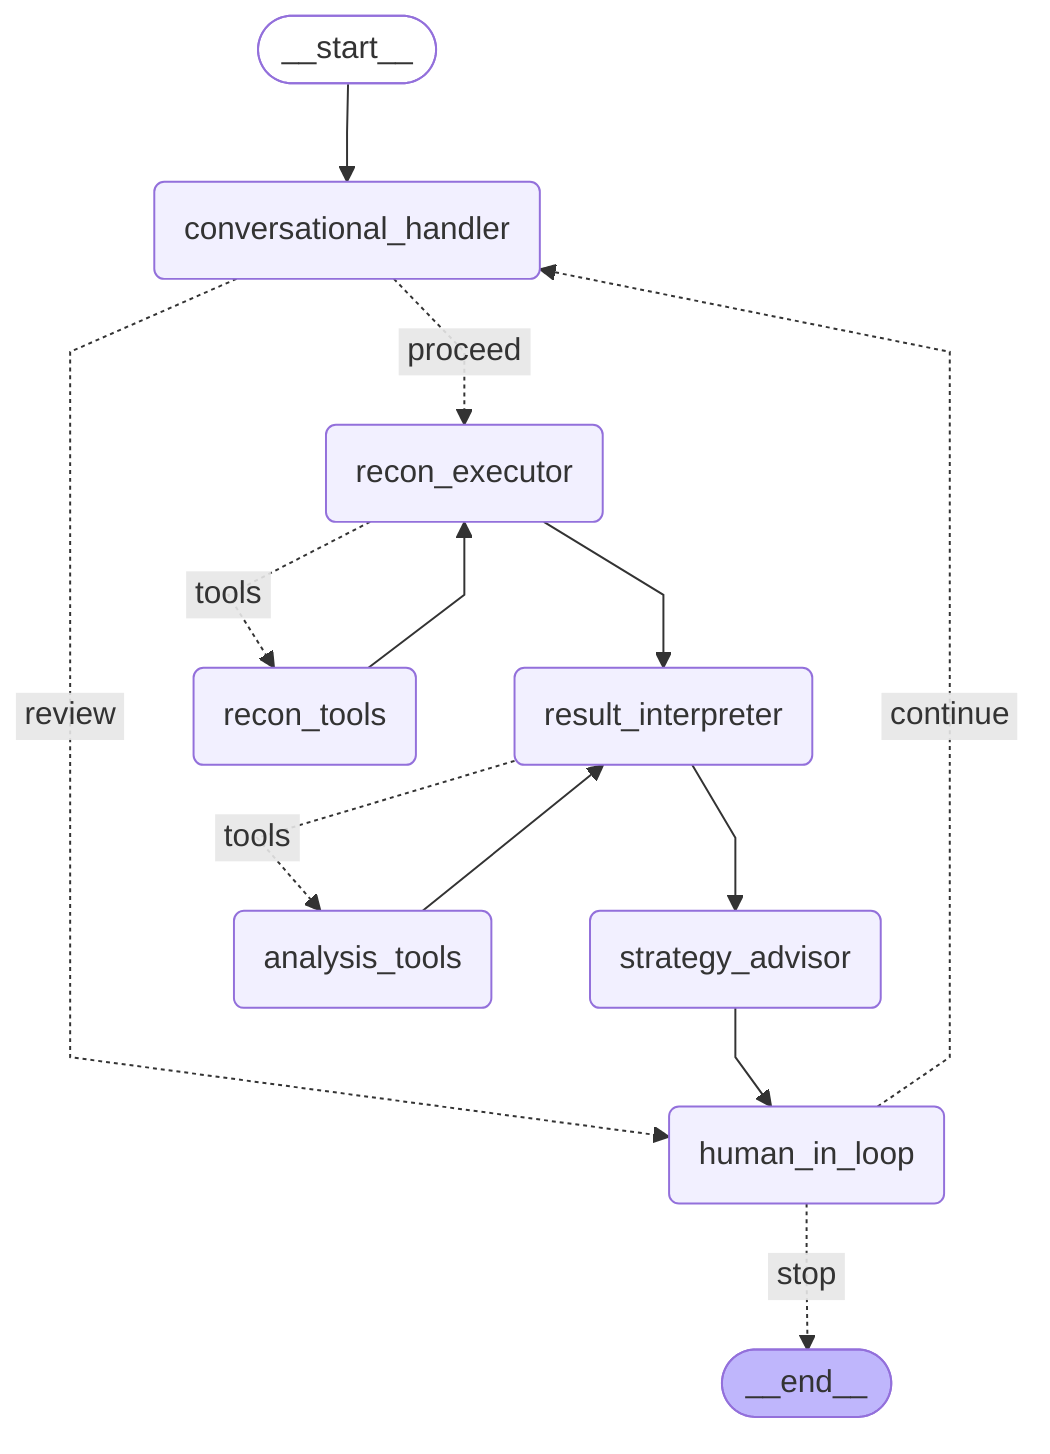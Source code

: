 ---
config:
  flowchart:
    curve: linear
---
graph TD;
	__start__([<p>__start__</p>]):::first
	conversational_handler(conversational_handler)
	recon_executor(recon_executor)
	result_interpreter(result_interpreter)
	strategy_advisor(strategy_advisor)
	human_in_loop(human_in_loop)
	recon_tools(recon_tools)
	analysis_tools(analysis_tools)
	__end__([<p>__end__</p>]):::last
	__start__ --> conversational_handler;
	analysis_tools --> result_interpreter;
	conversational_handler -. &nbsp;review&nbsp; .-> human_in_loop;
	conversational_handler -. &nbsp;proceed&nbsp; .-> recon_executor;
	human_in_loop -. &nbsp;stop&nbsp; .-> __end__;
	human_in_loop -. &nbsp;continue&nbsp; .-> conversational_handler;
	recon_executor -. &nbsp;tools&nbsp; .-> recon_tools;
	recon_executor --> result_interpreter;
	recon_tools --> recon_executor;
	result_interpreter -. &nbsp;tools&nbsp; .-> analysis_tools;
	result_interpreter --> strategy_advisor;
	strategy_advisor --> human_in_loop;
	classDef default fill:#f2f0ff,line-height:1.2
	classDef first fill-opacity:0
	classDef last fill:#bfb6fc